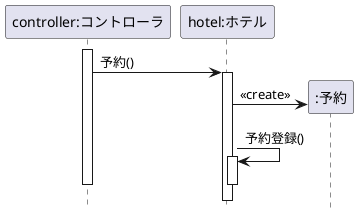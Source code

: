 @startuml
hide footbox
participant "controller:コントローラ" as controller
participant "hotel:ホテル" as hotel
participant ":予約" as y

activate controller
controller -> hotel : 予約()
activate hotel
create y
hotel -> y : <<create>>
hotel -> hotel : 予約登録()
activate hotel
deactivate hotel
deactivate controller
@enduml